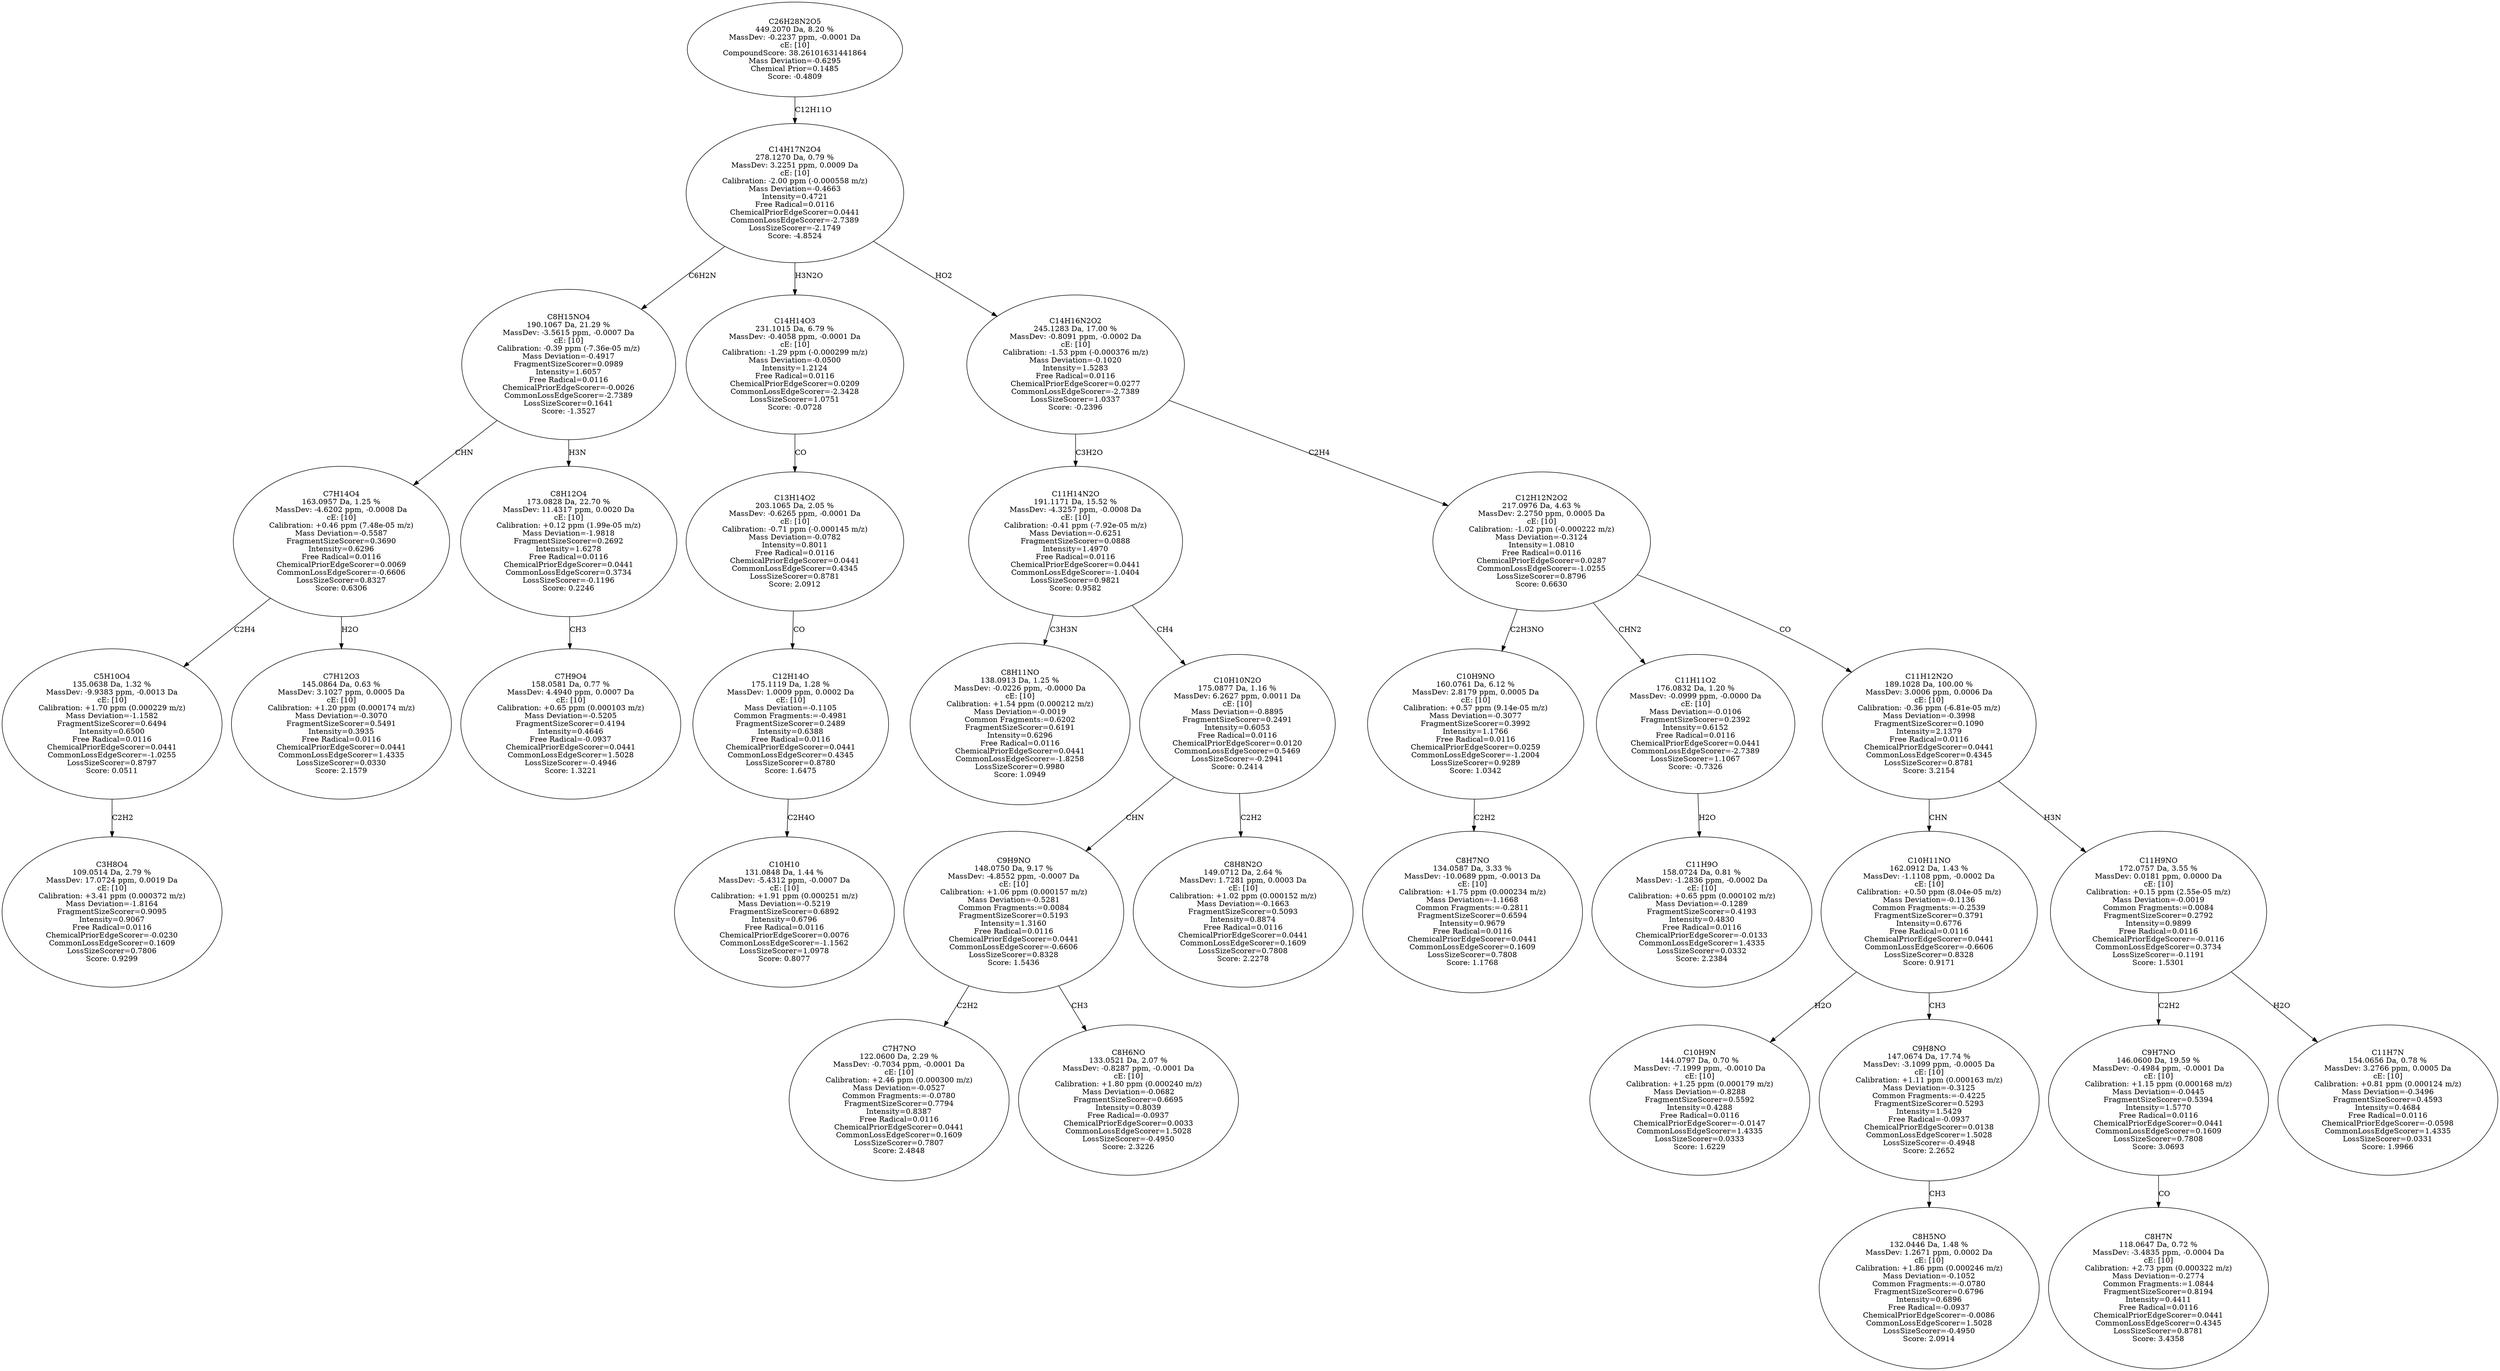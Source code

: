 strict digraph {
v1 [label="C3H8O4\n109.0514 Da, 2.79 %\nMassDev: 17.0724 ppm, 0.0019 Da\ncE: [10]\nCalibration: +3.41 ppm (0.000372 m/z)\nMass Deviation=-1.8164\nFragmentSizeScorer=0.9095\nIntensity=0.9067\nFree Radical=0.0116\nChemicalPriorEdgeScorer=-0.0230\nCommonLossEdgeScorer=0.1609\nLossSizeScorer=0.7806\nScore: 0.9299"];
v2 [label="C5H10O4\n135.0638 Da, 1.32 %\nMassDev: -9.9383 ppm, -0.0013 Da\ncE: [10]\nCalibration: +1.70 ppm (0.000229 m/z)\nMass Deviation=-1.1582\nFragmentSizeScorer=0.6494\nIntensity=0.6500\nFree Radical=0.0116\nChemicalPriorEdgeScorer=0.0441\nCommonLossEdgeScorer=-1.0255\nLossSizeScorer=0.8797\nScore: 0.0511"];
v3 [label="C7H12O3\n145.0864 Da, 0.63 %\nMassDev: 3.1027 ppm, 0.0005 Da\ncE: [10]\nCalibration: +1.20 ppm (0.000174 m/z)\nMass Deviation=-0.3070\nFragmentSizeScorer=0.5491\nIntensity=0.3935\nFree Radical=0.0116\nChemicalPriorEdgeScorer=0.0441\nCommonLossEdgeScorer=1.4335\nLossSizeScorer=0.0330\nScore: 2.1579"];
v4 [label="C7H14O4\n163.0957 Da, 1.25 %\nMassDev: -4.6202 ppm, -0.0008 Da\ncE: [10]\nCalibration: +0.46 ppm (7.48e-05 m/z)\nMass Deviation=-0.5587\nFragmentSizeScorer=0.3690\nIntensity=0.6296\nFree Radical=0.0116\nChemicalPriorEdgeScorer=0.0069\nCommonLossEdgeScorer=-0.6606\nLossSizeScorer=0.8327\nScore: 0.6306"];
v5 [label="C7H9O4\n158.0581 Da, 0.77 %\nMassDev: 4.4940 ppm, 0.0007 Da\ncE: [10]\nCalibration: +0.65 ppm (0.000103 m/z)\nMass Deviation=-0.5205\nFragmentSizeScorer=0.4194\nIntensity=0.4646\nFree Radical=-0.0937\nChemicalPriorEdgeScorer=0.0441\nCommonLossEdgeScorer=1.5028\nLossSizeScorer=-0.4946\nScore: 1.3221"];
v6 [label="C8H12O4\n173.0828 Da, 22.70 %\nMassDev: 11.4317 ppm, 0.0020 Da\ncE: [10]\nCalibration: +0.12 ppm (1.99e-05 m/z)\nMass Deviation=-1.9818\nFragmentSizeScorer=0.2692\nIntensity=1.6278\nFree Radical=0.0116\nChemicalPriorEdgeScorer=0.0441\nCommonLossEdgeScorer=0.3734\nLossSizeScorer=-0.1196\nScore: 0.2246"];
v7 [label="C8H15NO4\n190.1067 Da, 21.29 %\nMassDev: -3.5615 ppm, -0.0007 Da\ncE: [10]\nCalibration: -0.39 ppm (-7.36e-05 m/z)\nMass Deviation=-0.4917\nFragmentSizeScorer=0.0989\nIntensity=1.6057\nFree Radical=0.0116\nChemicalPriorEdgeScorer=-0.0026\nCommonLossEdgeScorer=-2.7389\nLossSizeScorer=0.1641\nScore: -1.3527"];
v8 [label="C10H10\n131.0848 Da, 1.44 %\nMassDev: -5.4312 ppm, -0.0007 Da\ncE: [10]\nCalibration: +1.91 ppm (0.000251 m/z)\nMass Deviation=-0.5219\nFragmentSizeScorer=0.6892\nIntensity=0.6796\nFree Radical=0.0116\nChemicalPriorEdgeScorer=0.0076\nCommonLossEdgeScorer=-1.1562\nLossSizeScorer=1.0978\nScore: 0.8077"];
v9 [label="C12H14O\n175.1119 Da, 1.28 %\nMassDev: 1.0009 ppm, 0.0002 Da\ncE: [10]\nMass Deviation=-0.1105\nCommon Fragments:=-0.4981\nFragmentSizeScorer=0.2489\nIntensity=0.6388\nFree Radical=0.0116\nChemicalPriorEdgeScorer=0.0441\nCommonLossEdgeScorer=0.4345\nLossSizeScorer=0.8780\nScore: 1.6475"];
v10 [label="C13H14O2\n203.1065 Da, 2.05 %\nMassDev: -0.6265 ppm, -0.0001 Da\ncE: [10]\nCalibration: -0.71 ppm (-0.000145 m/z)\nMass Deviation=-0.0782\nIntensity=0.8011\nFree Radical=0.0116\nChemicalPriorEdgeScorer=0.0441\nCommonLossEdgeScorer=0.4345\nLossSizeScorer=0.8781\nScore: 2.0912"];
v11 [label="C14H14O3\n231.1015 Da, 6.79 %\nMassDev: -0.4058 ppm, -0.0001 Da\ncE: [10]\nCalibration: -1.29 ppm (-0.000299 m/z)\nMass Deviation=-0.0500\nIntensity=1.2124\nFree Radical=0.0116\nChemicalPriorEdgeScorer=0.0209\nCommonLossEdgeScorer=-2.3428\nLossSizeScorer=1.0751\nScore: -0.0728"];
v12 [label="C8H11NO\n138.0913 Da, 1.25 %\nMassDev: -0.0226 ppm, -0.0000 Da\ncE: [10]\nCalibration: +1.54 ppm (0.000212 m/z)\nMass Deviation=-0.0019\nCommon Fragments:=0.6202\nFragmentSizeScorer=0.6191\nIntensity=0.6296\nFree Radical=0.0116\nChemicalPriorEdgeScorer=0.0441\nCommonLossEdgeScorer=-1.8258\nLossSizeScorer=0.9980\nScore: 1.0949"];
v13 [label="C7H7NO\n122.0600 Da, 2.29 %\nMassDev: -0.7034 ppm, -0.0001 Da\ncE: [10]\nCalibration: +2.46 ppm (0.000300 m/z)\nMass Deviation=-0.0527\nCommon Fragments:=-0.0780\nFragmentSizeScorer=0.7794\nIntensity=0.8387\nFree Radical=0.0116\nChemicalPriorEdgeScorer=0.0441\nCommonLossEdgeScorer=0.1609\nLossSizeScorer=0.7807\nScore: 2.4848"];
v14 [label="C8H6NO\n133.0521 Da, 2.07 %\nMassDev: -0.8287 ppm, -0.0001 Da\ncE: [10]\nCalibration: +1.80 ppm (0.000240 m/z)\nMass Deviation=-0.0682\nFragmentSizeScorer=0.6695\nIntensity=0.8039\nFree Radical=-0.0937\nChemicalPriorEdgeScorer=0.0033\nCommonLossEdgeScorer=1.5028\nLossSizeScorer=-0.4950\nScore: 2.3226"];
v15 [label="C9H9NO\n148.0750 Da, 9.17 %\nMassDev: -4.8552 ppm, -0.0007 Da\ncE: [10]\nCalibration: +1.06 ppm (0.000157 m/z)\nMass Deviation=-0.5281\nCommon Fragments:=0.0084\nFragmentSizeScorer=0.5193\nIntensity=1.3160\nFree Radical=0.0116\nChemicalPriorEdgeScorer=0.0441\nCommonLossEdgeScorer=-0.6606\nLossSizeScorer=0.8328\nScore: 1.5436"];
v16 [label="C8H8N2O\n149.0712 Da, 2.64 %\nMassDev: 1.7281 ppm, 0.0003 Da\ncE: [10]\nCalibration: +1.02 ppm (0.000152 m/z)\nMass Deviation=-0.1663\nFragmentSizeScorer=0.5093\nIntensity=0.8874\nFree Radical=0.0116\nChemicalPriorEdgeScorer=0.0441\nCommonLossEdgeScorer=0.1609\nLossSizeScorer=0.7808\nScore: 2.2278"];
v17 [label="C10H10N2O\n175.0877 Da, 1.16 %\nMassDev: 6.2627 ppm, 0.0011 Da\ncE: [10]\nMass Deviation=-0.8895\nFragmentSizeScorer=0.2491\nIntensity=0.6053\nFree Radical=0.0116\nChemicalPriorEdgeScorer=0.0120\nCommonLossEdgeScorer=0.5469\nLossSizeScorer=-0.2941\nScore: 0.2414"];
v18 [label="C11H14N2O\n191.1171 Da, 15.52 %\nMassDev: -4.3257 ppm, -0.0008 Da\ncE: [10]\nCalibration: -0.41 ppm (-7.92e-05 m/z)\nMass Deviation=-0.6251\nFragmentSizeScorer=0.0888\nIntensity=1.4970\nFree Radical=0.0116\nChemicalPriorEdgeScorer=0.0441\nCommonLossEdgeScorer=-1.0404\nLossSizeScorer=0.9821\nScore: 0.9582"];
v19 [label="C8H7NO\n134.0587 Da, 3.33 %\nMassDev: -10.0689 ppm, -0.0013 Da\ncE: [10]\nCalibration: +1.75 ppm (0.000234 m/z)\nMass Deviation=-1.1668\nCommon Fragments:=-0.2811\nFragmentSizeScorer=0.6594\nIntensity=0.9679\nFree Radical=0.0116\nChemicalPriorEdgeScorer=0.0441\nCommonLossEdgeScorer=0.1609\nLossSizeScorer=0.7808\nScore: 1.1768"];
v20 [label="C10H9NO\n160.0761 Da, 6.12 %\nMassDev: 2.8179 ppm, 0.0005 Da\ncE: [10]\nCalibration: +0.57 ppm (9.14e-05 m/z)\nMass Deviation=-0.3077\nFragmentSizeScorer=0.3992\nIntensity=1.1766\nFree Radical=0.0116\nChemicalPriorEdgeScorer=0.0259\nCommonLossEdgeScorer=-1.2004\nLossSizeScorer=0.9289\nScore: 1.0342"];
v21 [label="C11H9O\n158.0724 Da, 0.81 %\nMassDev: -1.2836 ppm, -0.0002 Da\ncE: [10]\nCalibration: +0.65 ppm (0.000102 m/z)\nMass Deviation=-0.1289\nFragmentSizeScorer=0.4193\nIntensity=0.4830\nFree Radical=0.0116\nChemicalPriorEdgeScorer=-0.0133\nCommonLossEdgeScorer=1.4335\nLossSizeScorer=0.0332\nScore: 2.2384"];
v22 [label="C11H11O2\n176.0832 Da, 1.20 %\nMassDev: -0.0999 ppm, -0.0000 Da\ncE: [10]\nMass Deviation=-0.0106\nFragmentSizeScorer=0.2392\nIntensity=0.6152\nFree Radical=0.0116\nChemicalPriorEdgeScorer=0.0441\nCommonLossEdgeScorer=-2.7389\nLossSizeScorer=1.1067\nScore: -0.7326"];
v23 [label="C10H9N\n144.0797 Da, 0.70 %\nMassDev: -7.1999 ppm, -0.0010 Da\ncE: [10]\nCalibration: +1.25 ppm (0.000179 m/z)\nMass Deviation=-0.8288\nFragmentSizeScorer=0.5592\nIntensity=0.4288\nFree Radical=0.0116\nChemicalPriorEdgeScorer=-0.0147\nCommonLossEdgeScorer=1.4335\nLossSizeScorer=0.0333\nScore: 1.6229"];
v24 [label="C8H5NO\n132.0446 Da, 1.48 %\nMassDev: 1.2671 ppm, 0.0002 Da\ncE: [10]\nCalibration: +1.86 ppm (0.000246 m/z)\nMass Deviation=-0.1052\nCommon Fragments:=-0.0780\nFragmentSizeScorer=0.6796\nIntensity=0.6896\nFree Radical=-0.0937\nChemicalPriorEdgeScorer=-0.0086\nCommonLossEdgeScorer=1.5028\nLossSizeScorer=-0.4950\nScore: 2.0914"];
v25 [label="C9H8NO\n147.0674 Da, 17.74 %\nMassDev: -3.1099 ppm, -0.0005 Da\ncE: [10]\nCalibration: +1.11 ppm (0.000163 m/z)\nMass Deviation=-0.3125\nCommon Fragments:=-0.4225\nFragmentSizeScorer=0.5293\nIntensity=1.5429\nFree Radical=-0.0937\nChemicalPriorEdgeScorer=0.0138\nCommonLossEdgeScorer=1.5028\nLossSizeScorer=-0.4948\nScore: 2.2652"];
v26 [label="C10H11NO\n162.0912 Da, 1.43 %\nMassDev: -1.1108 ppm, -0.0002 Da\ncE: [10]\nCalibration: +0.50 ppm (8.04e-05 m/z)\nMass Deviation=-0.1136\nCommon Fragments:=-0.2539\nFragmentSizeScorer=0.3791\nIntensity=0.6776\nFree Radical=0.0116\nChemicalPriorEdgeScorer=0.0441\nCommonLossEdgeScorer=-0.6606\nLossSizeScorer=0.8328\nScore: 0.9171"];
v27 [label="C8H7N\n118.0647 Da, 0.72 %\nMassDev: -3.4835 ppm, -0.0004 Da\ncE: [10]\nCalibration: +2.73 ppm (0.000322 m/z)\nMass Deviation=-0.2774\nCommon Fragments:=1.0844\nFragmentSizeScorer=0.8194\nIntensity=0.4411\nFree Radical=0.0116\nChemicalPriorEdgeScorer=0.0441\nCommonLossEdgeScorer=0.4345\nLossSizeScorer=0.8781\nScore: 3.4358"];
v28 [label="C9H7NO\n146.0600 Da, 19.59 %\nMassDev: -0.4984 ppm, -0.0001 Da\ncE: [10]\nCalibration: +1.15 ppm (0.000168 m/z)\nMass Deviation=-0.0445\nFragmentSizeScorer=0.5394\nIntensity=1.5770\nFree Radical=0.0116\nChemicalPriorEdgeScorer=0.0441\nCommonLossEdgeScorer=0.1609\nLossSizeScorer=0.7808\nScore: 3.0693"];
v29 [label="C11H7N\n154.0656 Da, 0.78 %\nMassDev: 3.2766 ppm, 0.0005 Da\ncE: [10]\nCalibration: +0.81 ppm (0.000124 m/z)\nMass Deviation=-0.3496\nFragmentSizeScorer=0.4593\nIntensity=0.4684\nFree Radical=0.0116\nChemicalPriorEdgeScorer=-0.0598\nCommonLossEdgeScorer=1.4335\nLossSizeScorer=0.0331\nScore: 1.9966"];
v30 [label="C11H9NO\n172.0757 Da, 3.55 %\nMassDev: 0.0181 ppm, 0.0000 Da\ncE: [10]\nCalibration: +0.15 ppm (2.55e-05 m/z)\nMass Deviation=-0.0019\nCommon Fragments:=0.0084\nFragmentSizeScorer=0.2792\nIntensity=0.9899\nFree Radical=0.0116\nChemicalPriorEdgeScorer=-0.0116\nCommonLossEdgeScorer=0.3734\nLossSizeScorer=-0.1191\nScore: 1.5301"];
v31 [label="C11H12N2O\n189.1028 Da, 100.00 %\nMassDev: 3.0006 ppm, 0.0006 Da\ncE: [10]\nCalibration: -0.36 ppm (-6.81e-05 m/z)\nMass Deviation=-0.3998\nFragmentSizeScorer=0.1090\nIntensity=2.1379\nFree Radical=0.0116\nChemicalPriorEdgeScorer=0.0441\nCommonLossEdgeScorer=0.4345\nLossSizeScorer=0.8781\nScore: 3.2154"];
v32 [label="C12H12N2O2\n217.0976 Da, 4.63 %\nMassDev: 2.2750 ppm, 0.0005 Da\ncE: [10]\nCalibration: -1.02 ppm (-0.000222 m/z)\nMass Deviation=-0.3124\nIntensity=1.0810\nFree Radical=0.0116\nChemicalPriorEdgeScorer=0.0287\nCommonLossEdgeScorer=-1.0255\nLossSizeScorer=0.8796\nScore: 0.6630"];
v33 [label="C14H16N2O2\n245.1283 Da, 17.00 %\nMassDev: -0.8091 ppm, -0.0002 Da\ncE: [10]\nCalibration: -1.53 ppm (-0.000376 m/z)\nMass Deviation=-0.1020\nIntensity=1.5283\nFree Radical=0.0116\nChemicalPriorEdgeScorer=0.0277\nCommonLossEdgeScorer=-2.7389\nLossSizeScorer=1.0337\nScore: -0.2396"];
v34 [label="C14H17N2O4\n278.1270 Da, 0.79 %\nMassDev: 3.2251 ppm, 0.0009 Da\ncE: [10]\nCalibration: -2.00 ppm (-0.000558 m/z)\nMass Deviation=-0.4663\nIntensity=0.4721\nFree Radical=0.0116\nChemicalPriorEdgeScorer=0.0441\nCommonLossEdgeScorer=-2.7389\nLossSizeScorer=-2.1749\nScore: -4.8524"];
v35 [label="C26H28N2O5\n449.2070 Da, 8.20 %\nMassDev: -0.2237 ppm, -0.0001 Da\ncE: [10]\nCompoundScore: 38.26101631441864\nMass Deviation=-0.6295\nChemical Prior=0.1485\nScore: -0.4809"];
v2 -> v1 [label="C2H2"];
v4 -> v2 [label="C2H4"];
v4 -> v3 [label="H2O"];
v7 -> v4 [label="CHN"];
v6 -> v5 [label="CH3"];
v7 -> v6 [label="H3N"];
v34 -> v7 [label="C6H2N"];
v9 -> v8 [label="C2H4O"];
v10 -> v9 [label="CO"];
v11 -> v10 [label="CO"];
v34 -> v11 [label="H3N2O"];
v18 -> v12 [label="C3H3N"];
v15 -> v13 [label="C2H2"];
v15 -> v14 [label="CH3"];
v17 -> v15 [label="CHN"];
v17 -> v16 [label="C2H2"];
v18 -> v17 [label="CH4"];
v33 -> v18 [label="C3H2O"];
v20 -> v19 [label="C2H2"];
v32 -> v20 [label="C2H3NO"];
v22 -> v21 [label="H2O"];
v32 -> v22 [label="CHN2"];
v26 -> v23 [label="H2O"];
v25 -> v24 [label="CH3"];
v26 -> v25 [label="CH3"];
v31 -> v26 [label="CHN"];
v28 -> v27 [label="CO"];
v30 -> v28 [label="C2H2"];
v30 -> v29 [label="H2O"];
v31 -> v30 [label="H3N"];
v32 -> v31 [label="CO"];
v33 -> v32 [label="C2H4"];
v34 -> v33 [label="HO2"];
v35 -> v34 [label="C12H11O"];
}